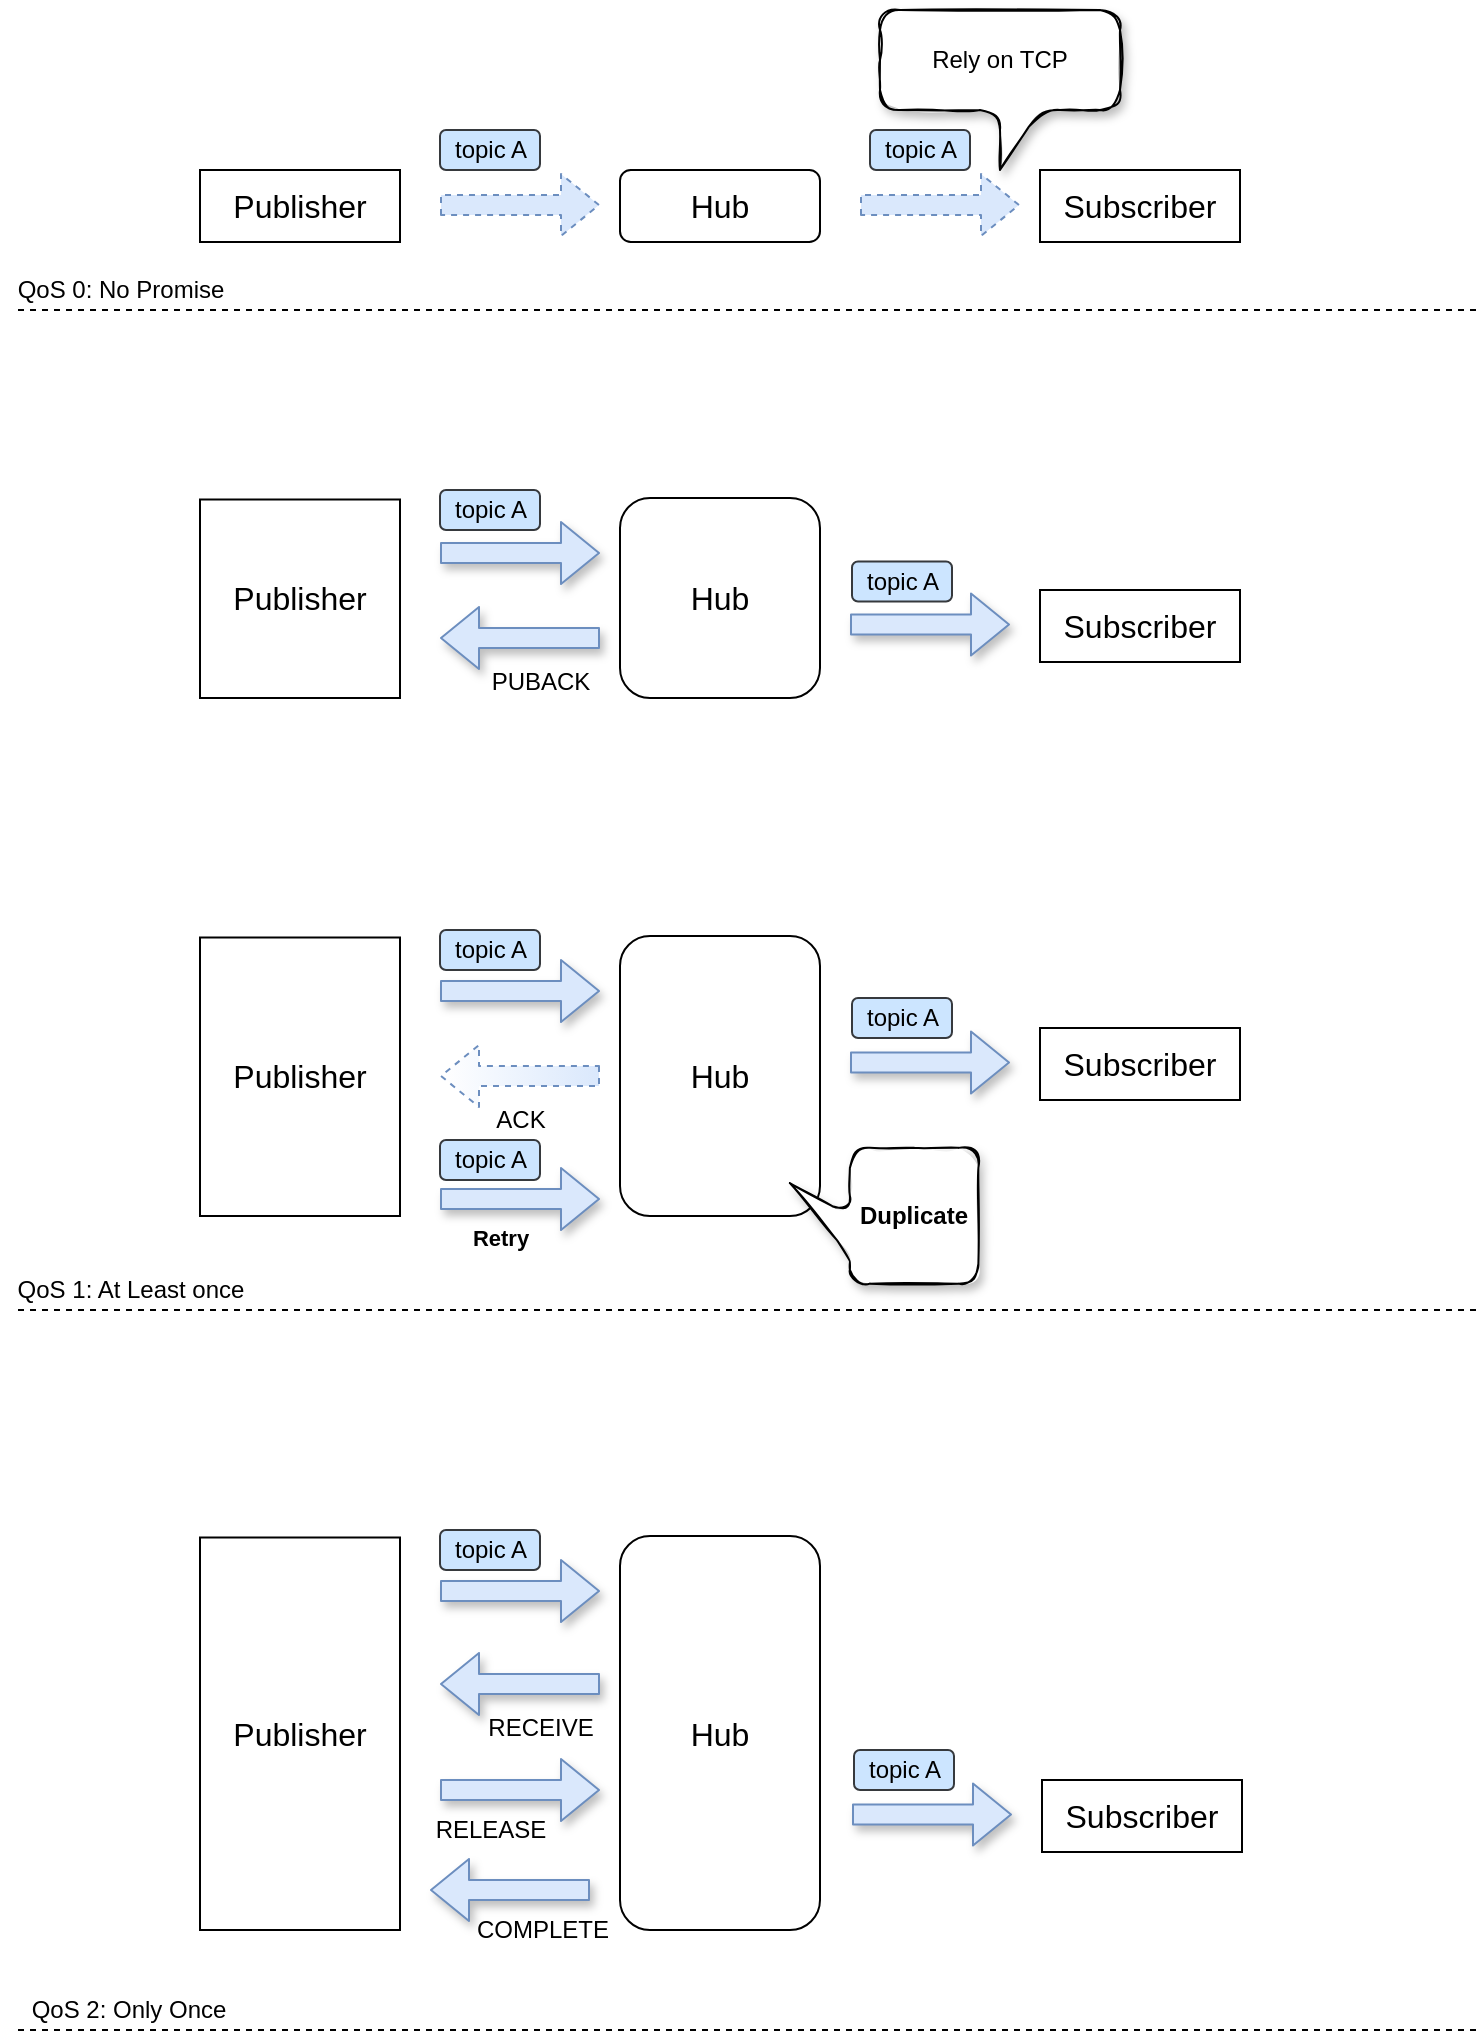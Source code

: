 <mxfile version="14.1.2" type="github">
  <diagram id="d5C1NlIDNqyybXJe1lSA" name="第 1 页">
    <mxGraphModel dx="1354" dy="802" grid="1" gridSize="10" guides="1" tooltips="1" connect="1" arrows="1" fold="1" page="1" pageScale="1" pageWidth="827" pageHeight="1169" math="0" shadow="0">
      <root>
        <mxCell id="0" />
        <mxCell id="1" parent="0" />
        <mxCell id="8tzSQ7U58z_tTc0l7SaX-1" value="Publisher" style="rounded=0;whiteSpace=wrap;html=1;sketch=0;fontSize=16;" vertex="1" parent="1">
          <mxGeometry x="140" y="190" width="100" height="36" as="geometry" />
        </mxCell>
        <mxCell id="8tzSQ7U58z_tTc0l7SaX-2" value="Hub" style="rounded=1;whiteSpace=wrap;html=1;sketch=0;fontSize=16;" vertex="1" parent="1">
          <mxGeometry x="350" y="190" width="100" height="36" as="geometry" />
        </mxCell>
        <mxCell id="8tzSQ7U58z_tTc0l7SaX-3" value="Subscriber" style="rounded=0;whiteSpace=wrap;html=1;sketch=0;fontSize=16;" vertex="1" parent="1">
          <mxGeometry x="560" y="190" width="100" height="36" as="geometry" />
        </mxCell>
        <mxCell id="8tzSQ7U58z_tTc0l7SaX-5" value="" style="shape=flexArrow;endArrow=classic;html=1;fillColor=#dae8fc;strokeColor=#6c8ebf;dashed=1;" edge="1" parent="1">
          <mxGeometry width="50" height="50" relative="1" as="geometry">
            <mxPoint x="260" y="207.5" as="sourcePoint" />
            <mxPoint x="340" y="207.5" as="targetPoint" />
          </mxGeometry>
        </mxCell>
        <mxCell id="8tzSQ7U58z_tTc0l7SaX-7" value="topic A" style="text;html=1;align=center;verticalAlign=middle;resizable=0;points=[];autosize=1;fillColor=#cce5ff;strokeColor=#36393d;rounded=1;" vertex="1" parent="1">
          <mxGeometry x="260" y="170" width="50" height="20" as="geometry" />
        </mxCell>
        <mxCell id="8tzSQ7U58z_tTc0l7SaX-8" value="" style="shape=flexArrow;endArrow=classic;html=1;fillColor=#dae8fc;strokeColor=#6c8ebf;dashed=1;" edge="1" parent="1">
          <mxGeometry width="50" height="50" relative="1" as="geometry">
            <mxPoint x="470" y="207.5" as="sourcePoint" />
            <mxPoint x="550" y="207.5" as="targetPoint" />
          </mxGeometry>
        </mxCell>
        <mxCell id="8tzSQ7U58z_tTc0l7SaX-9" value="topic A" style="text;html=1;align=center;verticalAlign=middle;resizable=0;points=[];autosize=1;rounded=1;fillColor=#cce5ff;strokeColor=#36393d;" vertex="1" parent="1">
          <mxGeometry x="475" y="170" width="50" height="20" as="geometry" />
        </mxCell>
        <mxCell id="8tzSQ7U58z_tTc0l7SaX-12" value="" style="endArrow=none;dashed=1;html=1;" edge="1" parent="1">
          <mxGeometry width="50" height="50" relative="1" as="geometry">
            <mxPoint x="49" y="260" as="sourcePoint" />
            <mxPoint x="779" y="260" as="targetPoint" />
          </mxGeometry>
        </mxCell>
        <mxCell id="8tzSQ7U58z_tTc0l7SaX-13" value="QoS 0: No Promise" style="text;html=1;align=center;verticalAlign=middle;resizable=0;points=[];autosize=1;" vertex="1" parent="1">
          <mxGeometry x="40" y="240" width="120" height="20" as="geometry" />
        </mxCell>
        <mxCell id="8tzSQ7U58z_tTc0l7SaX-15" value="" style="endArrow=none;dashed=1;html=1;" edge="1" parent="1">
          <mxGeometry width="50" height="50" relative="1" as="geometry">
            <mxPoint x="49" y="760" as="sourcePoint" />
            <mxPoint x="779" y="760" as="targetPoint" />
          </mxGeometry>
        </mxCell>
        <mxCell id="8tzSQ7U58z_tTc0l7SaX-16" value="QoS 1: At Least once" style="text;html=1;align=center;verticalAlign=middle;resizable=0;points=[];autosize=1;" vertex="1" parent="1">
          <mxGeometry x="40" y="740" width="130" height="20" as="geometry" />
        </mxCell>
        <mxCell id="8tzSQ7U58z_tTc0l7SaX-17" value="" style="endArrow=none;dashed=1;html=1;" edge="1" parent="1">
          <mxGeometry width="50" height="50" relative="1" as="geometry">
            <mxPoint x="49" y="1120" as="sourcePoint" />
            <mxPoint x="779" y="1120" as="targetPoint" />
          </mxGeometry>
        </mxCell>
        <mxCell id="8tzSQ7U58z_tTc0l7SaX-18" value="QoS 2: Only Once" style="text;html=1;align=center;verticalAlign=middle;resizable=0;points=[];autosize=1;" vertex="1" parent="1">
          <mxGeometry x="49" y="1100" width="110" height="20" as="geometry" />
        </mxCell>
        <mxCell id="8tzSQ7U58z_tTc0l7SaX-19" value="Publisher" style="rounded=0;whiteSpace=wrap;html=1;sketch=0;fontSize=16;" vertex="1" parent="1">
          <mxGeometry x="140" y="354.75" width="100" height="99.25" as="geometry" />
        </mxCell>
        <mxCell id="8tzSQ7U58z_tTc0l7SaX-20" value="Hub" style="rounded=1;whiteSpace=wrap;html=1;sketch=0;fontSize=16;" vertex="1" parent="1">
          <mxGeometry x="350" y="354" width="100" height="100" as="geometry" />
        </mxCell>
        <mxCell id="8tzSQ7U58z_tTc0l7SaX-21" value="Subscriber" style="rounded=0;whiteSpace=wrap;html=1;sketch=0;fontSize=16;" vertex="1" parent="1">
          <mxGeometry x="560" y="400" width="100" height="36" as="geometry" />
        </mxCell>
        <mxCell id="8tzSQ7U58z_tTc0l7SaX-22" value="" style="shape=flexArrow;endArrow=classic;html=1;fillColor=#dae8fc;strokeColor=#6c8ebf;fontStyle=1;shadow=1;" edge="1" parent="1">
          <mxGeometry width="50" height="50" relative="1" as="geometry">
            <mxPoint x="260" y="381.5" as="sourcePoint" />
            <mxPoint x="340" y="381.5" as="targetPoint" />
          </mxGeometry>
        </mxCell>
        <mxCell id="8tzSQ7U58z_tTc0l7SaX-23" value="topic A" style="text;html=1;align=center;verticalAlign=middle;resizable=0;points=[];autosize=1;shadow=0;fillColor=#cce5ff;strokeColor=#36393d;rounded=1;" vertex="1" parent="1">
          <mxGeometry x="260" y="350" width="50" height="20" as="geometry" />
        </mxCell>
        <mxCell id="8tzSQ7U58z_tTc0l7SaX-24" value="" style="shape=flexArrow;endArrow=classic;html=1;fillColor=#dae8fc;strokeColor=#6c8ebf;shadow=1;" edge="1" parent="1">
          <mxGeometry width="50" height="50" relative="1" as="geometry">
            <mxPoint x="465" y="417.25" as="sourcePoint" />
            <mxPoint x="545" y="417.25" as="targetPoint" />
          </mxGeometry>
        </mxCell>
        <mxCell id="8tzSQ7U58z_tTc0l7SaX-25" value="topic A" style="text;html=1;align=center;verticalAlign=middle;resizable=0;points=[];autosize=1;rounded=1;fillColor=#cce5ff;strokeColor=#36393d;" vertex="1" parent="1">
          <mxGeometry x="466" y="385.75" width="50" height="20" as="geometry" />
        </mxCell>
        <mxCell id="8tzSQ7U58z_tTc0l7SaX-28" value="" style="shape=flexArrow;endArrow=classic;html=1;fillColor=#dae8fc;strokeColor=#6c8ebf;fontStyle=1;shadow=1;" edge="1" parent="1">
          <mxGeometry width="50" height="50" relative="1" as="geometry">
            <mxPoint x="340" y="424" as="sourcePoint" />
            <mxPoint x="260" y="424" as="targetPoint" />
          </mxGeometry>
        </mxCell>
        <mxCell id="8tzSQ7U58z_tTc0l7SaX-29" value="PUBACK" style="text;html=1;align=center;verticalAlign=middle;resizable=0;points=[];autosize=1;" vertex="1" parent="1">
          <mxGeometry x="280" y="436" width="60" height="20" as="geometry" />
        </mxCell>
        <mxCell id="8tzSQ7U58z_tTc0l7SaX-30" value="Publisher" style="rounded=0;whiteSpace=wrap;html=1;sketch=0;fontSize=16;" vertex="1" parent="1">
          <mxGeometry x="140" y="573.75" width="100" height="139.25" as="geometry" />
        </mxCell>
        <mxCell id="8tzSQ7U58z_tTc0l7SaX-31" value="Hub" style="rounded=1;whiteSpace=wrap;html=1;sketch=0;fontSize=16;" vertex="1" parent="1">
          <mxGeometry x="350" y="573" width="100" height="140" as="geometry" />
        </mxCell>
        <mxCell id="8tzSQ7U58z_tTc0l7SaX-32" value="Subscriber" style="rounded=0;whiteSpace=wrap;html=1;sketch=0;fontSize=16;" vertex="1" parent="1">
          <mxGeometry x="560" y="619" width="100" height="36" as="geometry" />
        </mxCell>
        <mxCell id="8tzSQ7U58z_tTc0l7SaX-33" value="" style="shape=flexArrow;endArrow=classic;html=1;fillColor=#dae8fc;strokeColor=#6c8ebf;fontStyle=1;shadow=1;" edge="1" parent="1">
          <mxGeometry width="50" height="50" relative="1" as="geometry">
            <mxPoint x="260" y="600.5" as="sourcePoint" />
            <mxPoint x="340" y="600.5" as="targetPoint" />
          </mxGeometry>
        </mxCell>
        <mxCell id="8tzSQ7U58z_tTc0l7SaX-35" value="" style="shape=flexArrow;endArrow=classic;html=1;fillColor=#dae8fc;strokeColor=#6c8ebf;shadow=1;" edge="1" parent="1">
          <mxGeometry width="50" height="50" relative="1" as="geometry">
            <mxPoint x="465" y="636.25" as="sourcePoint" />
            <mxPoint x="545" y="636.25" as="targetPoint" />
          </mxGeometry>
        </mxCell>
        <mxCell id="8tzSQ7U58z_tTc0l7SaX-37" value="" style="shape=flexArrow;endArrow=classic;html=1;fillColor=#dae8fc;strokeColor=#6c8ebf;fontStyle=1;shadow=0;gradientColor=#ffffff;gradientDirection=west;dashed=1;" edge="1" parent="1">
          <mxGeometry width="50" height="50" relative="1" as="geometry">
            <mxPoint x="340" y="643" as="sourcePoint" />
            <mxPoint x="260" y="643" as="targetPoint" />
          </mxGeometry>
        </mxCell>
        <mxCell id="8tzSQ7U58z_tTc0l7SaX-38" value="ACK" style="text;html=1;align=center;verticalAlign=middle;resizable=0;points=[];autosize=1;" vertex="1" parent="1">
          <mxGeometry x="280" y="655" width="40" height="20" as="geometry" />
        </mxCell>
        <mxCell id="8tzSQ7U58z_tTc0l7SaX-39" value="Retry" style="shape=flexArrow;endArrow=classic;html=1;fillColor=#dae8fc;strokeColor=#6c8ebf;fontStyle=1;shadow=1;" edge="1" parent="1">
          <mxGeometry x="-0.25" y="-18" width="50" height="50" relative="1" as="geometry">
            <mxPoint x="260" y="704.5" as="sourcePoint" />
            <mxPoint x="340" y="704.5" as="targetPoint" />
            <mxPoint y="1" as="offset" />
          </mxGeometry>
        </mxCell>
        <mxCell id="8tzSQ7U58z_tTc0l7SaX-41" value="topic A" style="text;html=1;align=center;verticalAlign=middle;resizable=0;points=[];autosize=1;shadow=0;fillColor=#cce5ff;strokeColor=#36393d;rounded=1;" vertex="1" parent="1">
          <mxGeometry x="260" y="570" width="50" height="20" as="geometry" />
        </mxCell>
        <mxCell id="8tzSQ7U58z_tTc0l7SaX-42" value="topic A" style="text;html=1;align=center;verticalAlign=middle;resizable=0;points=[];autosize=1;shadow=0;fillColor=#cce5ff;strokeColor=#36393d;rounded=1;" vertex="1" parent="1">
          <mxGeometry x="466" y="604" width="50" height="20" as="geometry" />
        </mxCell>
        <mxCell id="8tzSQ7U58z_tTc0l7SaX-43" value="topic A" style="text;html=1;align=center;verticalAlign=middle;resizable=0;points=[];autosize=1;shadow=0;fillColor=#cce5ff;strokeColor=#36393d;rounded=1;" vertex="1" parent="1">
          <mxGeometry x="260" y="675" width="50" height="20" as="geometry" />
        </mxCell>
        <mxCell id="8tzSQ7U58z_tTc0l7SaX-44" value="Publisher" style="rounded=0;whiteSpace=wrap;html=1;sketch=0;fontSize=16;" vertex="1" parent="1">
          <mxGeometry x="140" y="873.75" width="100" height="196.25" as="geometry" />
        </mxCell>
        <mxCell id="8tzSQ7U58z_tTc0l7SaX-45" value="Hub" style="rounded=1;whiteSpace=wrap;html=1;sketch=0;fontSize=16;" vertex="1" parent="1">
          <mxGeometry x="350" y="873" width="100" height="197" as="geometry" />
        </mxCell>
        <mxCell id="8tzSQ7U58z_tTc0l7SaX-46" value="Subscriber" style="rounded=0;whiteSpace=wrap;html=1;sketch=0;fontSize=16;" vertex="1" parent="1">
          <mxGeometry x="561" y="995" width="100" height="36" as="geometry" />
        </mxCell>
        <mxCell id="8tzSQ7U58z_tTc0l7SaX-47" value="" style="shape=flexArrow;endArrow=classic;html=1;fillColor=#dae8fc;strokeColor=#6c8ebf;fontStyle=1;shadow=1;" edge="1" parent="1">
          <mxGeometry width="50" height="50" relative="1" as="geometry">
            <mxPoint x="260" y="900.5" as="sourcePoint" />
            <mxPoint x="340" y="900.5" as="targetPoint" />
          </mxGeometry>
        </mxCell>
        <mxCell id="8tzSQ7U58z_tTc0l7SaX-48" value="" style="shape=flexArrow;endArrow=classic;html=1;fillColor=#dae8fc;strokeColor=#6c8ebf;shadow=1;" edge="1" parent="1">
          <mxGeometry width="50" height="50" relative="1" as="geometry">
            <mxPoint x="466" y="1012.25" as="sourcePoint" />
            <mxPoint x="546" y="1012.25" as="targetPoint" />
          </mxGeometry>
        </mxCell>
        <mxCell id="8tzSQ7U58z_tTc0l7SaX-49" value="" style="shape=flexArrow;endArrow=classic;html=1;fillColor=#dae8fc;strokeColor=#6c8ebf;fontStyle=1;shadow=1;gradientDirection=west;" edge="1" parent="1">
          <mxGeometry width="50" height="50" relative="1" as="geometry">
            <mxPoint x="340" y="947" as="sourcePoint" />
            <mxPoint x="260" y="947" as="targetPoint" />
          </mxGeometry>
        </mxCell>
        <mxCell id="8tzSQ7U58z_tTc0l7SaX-50" value="RECEIVE" style="text;html=1;align=center;verticalAlign=middle;resizable=0;points=[];autosize=1;" vertex="1" parent="1">
          <mxGeometry x="275" y="959" width="70" height="20" as="geometry" />
        </mxCell>
        <mxCell id="8tzSQ7U58z_tTc0l7SaX-52" value="topic A" style="text;html=1;align=center;verticalAlign=middle;resizable=0;points=[];autosize=1;shadow=0;fillColor=#cce5ff;strokeColor=#36393d;rounded=1;" vertex="1" parent="1">
          <mxGeometry x="260" y="870" width="50" height="20" as="geometry" />
        </mxCell>
        <mxCell id="8tzSQ7U58z_tTc0l7SaX-53" value="topic A" style="text;html=1;align=center;verticalAlign=middle;resizable=0;points=[];autosize=1;shadow=0;fillColor=#cce5ff;strokeColor=#36393d;rounded=1;" vertex="1" parent="1">
          <mxGeometry x="467" y="980" width="50" height="20" as="geometry" />
        </mxCell>
        <mxCell id="8tzSQ7U58z_tTc0l7SaX-57" value="" style="shape=flexArrow;endArrow=classic;html=1;fillColor=#dae8fc;strokeColor=#6c8ebf;fontStyle=1;shadow=1;" edge="1" parent="1">
          <mxGeometry width="50" height="50" relative="1" as="geometry">
            <mxPoint x="260" y="1000" as="sourcePoint" />
            <mxPoint x="340" y="1000" as="targetPoint" />
          </mxGeometry>
        </mxCell>
        <mxCell id="8tzSQ7U58z_tTc0l7SaX-58" value="RELEASE" style="text;html=1;align=center;verticalAlign=middle;resizable=0;points=[];autosize=1;" vertex="1" parent="1">
          <mxGeometry x="250" y="1010" width="70" height="20" as="geometry" />
        </mxCell>
        <mxCell id="8tzSQ7U58z_tTc0l7SaX-60" value="" style="shape=flexArrow;endArrow=classic;html=1;fillColor=#dae8fc;strokeColor=#6c8ebf;fontStyle=1;shadow=1;gradientDirection=west;" edge="1" parent="1">
          <mxGeometry width="50" height="50" relative="1" as="geometry">
            <mxPoint x="335" y="1050" as="sourcePoint" />
            <mxPoint x="255" y="1050" as="targetPoint" />
          </mxGeometry>
        </mxCell>
        <mxCell id="8tzSQ7U58z_tTc0l7SaX-61" value="COMPLETE" style="text;html=1;align=center;verticalAlign=middle;resizable=0;points=[];autosize=1;" vertex="1" parent="1">
          <mxGeometry x="271" y="1060" width="80" height="20" as="geometry" />
        </mxCell>
        <mxCell id="8tzSQ7U58z_tTc0l7SaX-62" value="Rely on TCP" style="shape=callout;whiteSpace=wrap;html=1;perimeter=calloutPerimeter;rounded=1;shadow=1;sketch=1;" vertex="1" parent="1">
          <mxGeometry x="480" y="110" width="120" height="80" as="geometry" />
        </mxCell>
        <mxCell id="8tzSQ7U58z_tTc0l7SaX-63" value="&lt;b&gt;Duplicate&lt;/b&gt;" style="shape=callout;whiteSpace=wrap;html=1;perimeter=calloutPerimeter;rounded=1;shadow=1;sketch=1;rotation=90;horizontal=0;position2=0.26;" vertex="1" parent="1">
          <mxGeometry x="448.12" y="665.75" width="67.88" height="94.25" as="geometry" />
        </mxCell>
      </root>
    </mxGraphModel>
  </diagram>
</mxfile>
